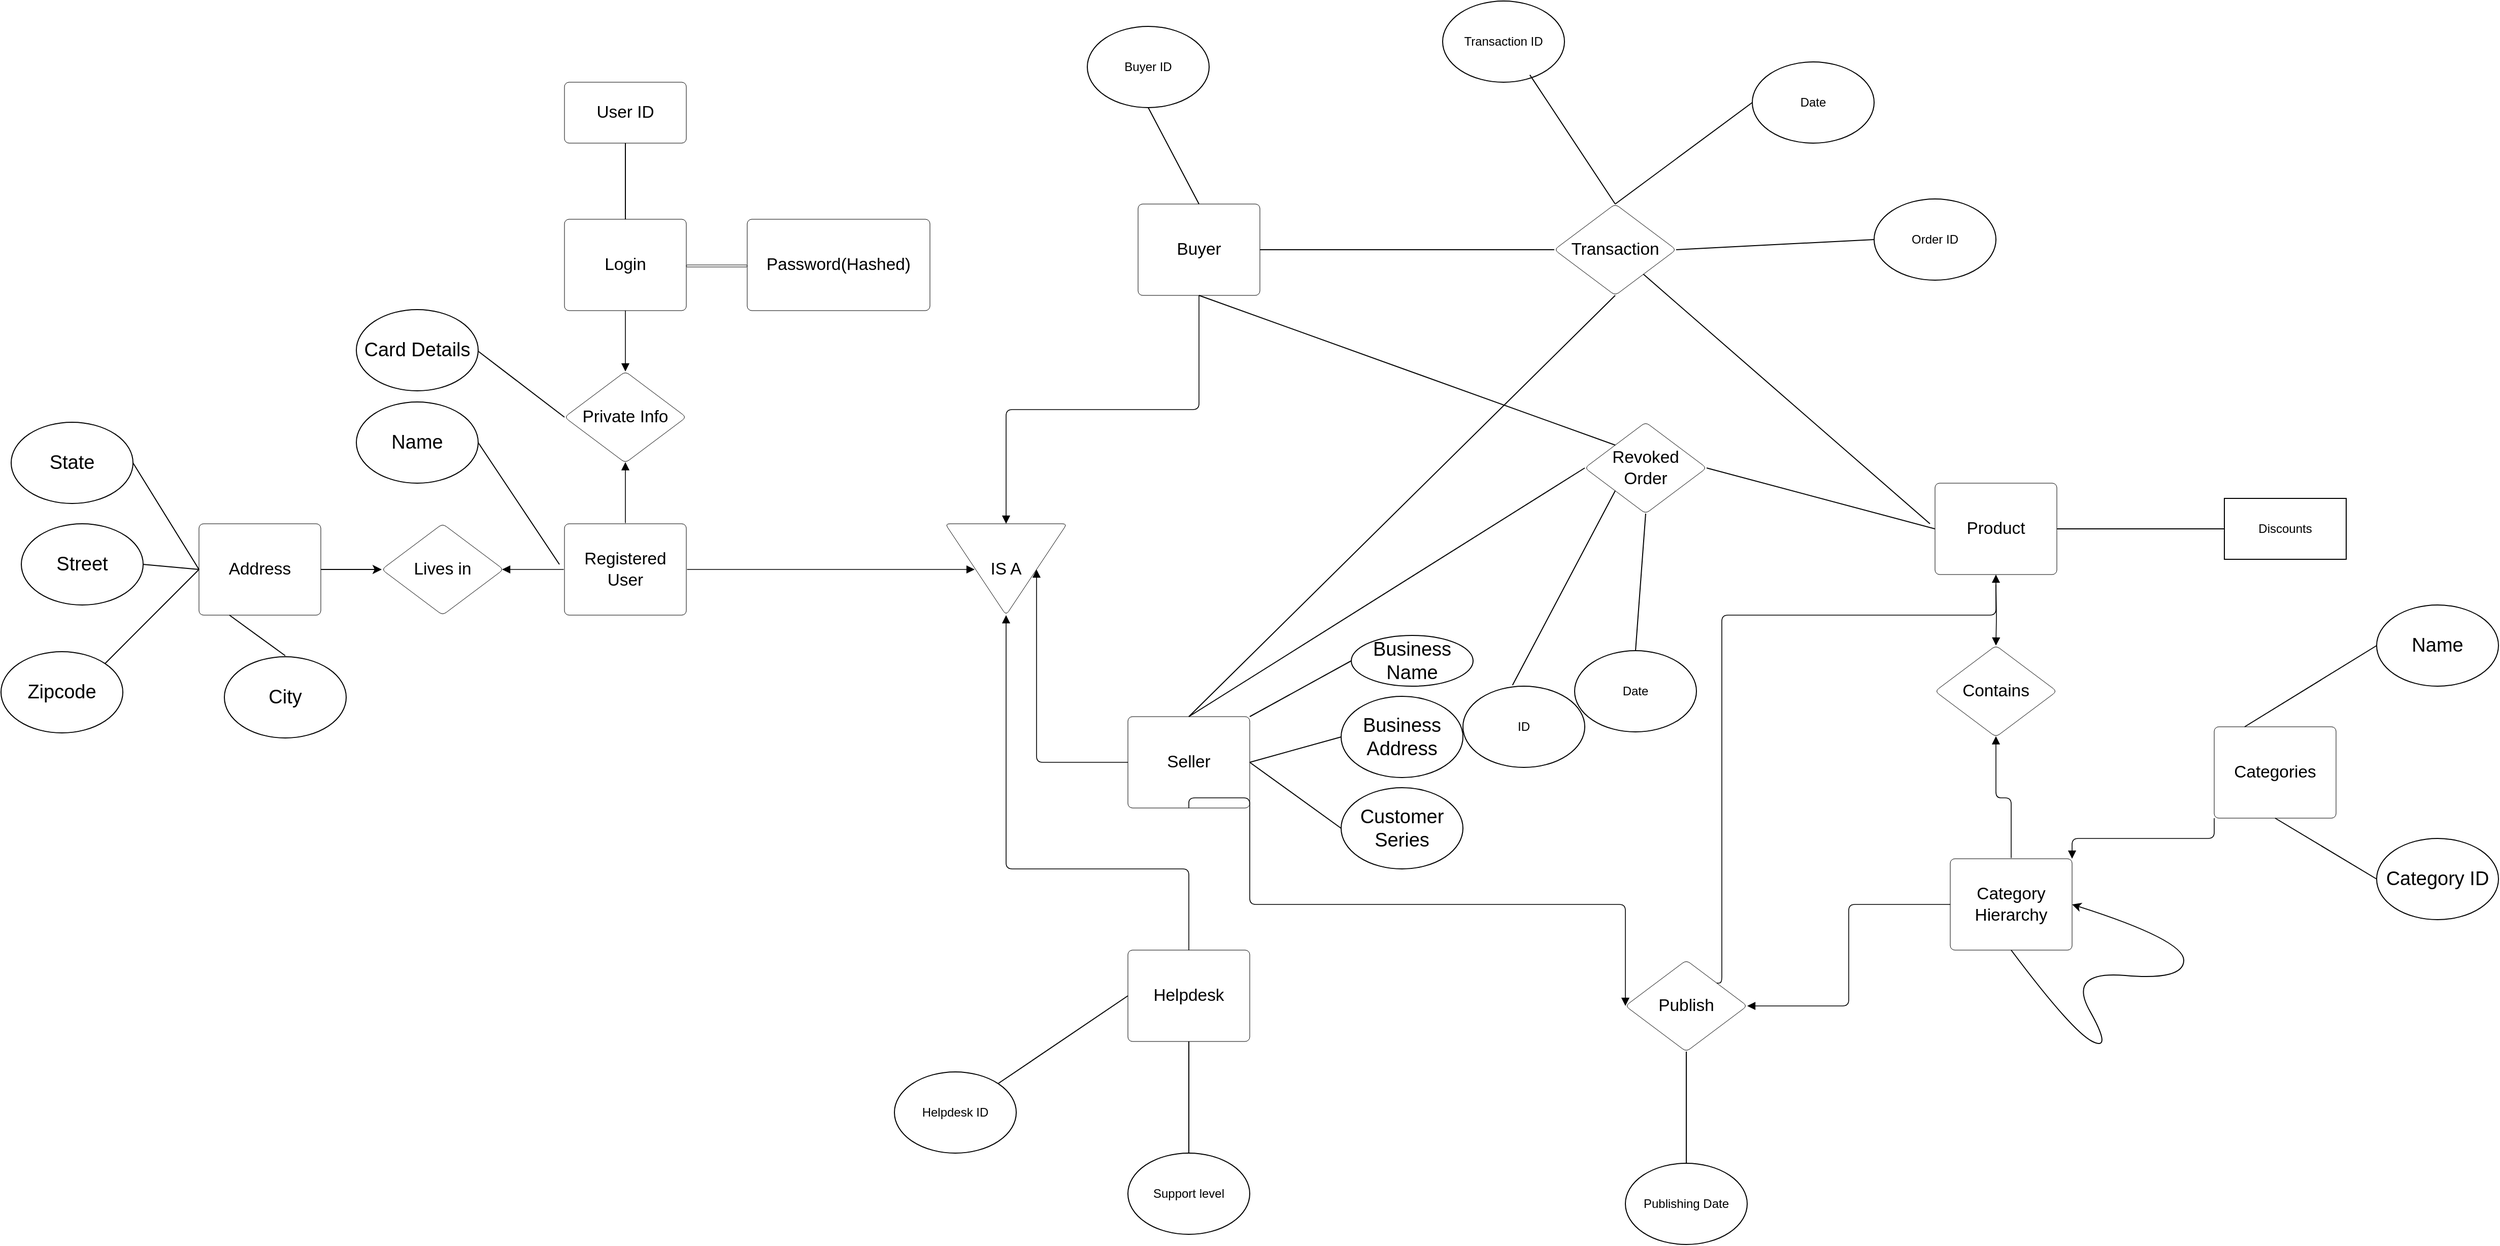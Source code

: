 <mxfile version="26.0.16">
  <diagram id="R2lEEEUBdFMjLlhIrx00" name="Page-1">
    <mxGraphModel dx="2902" dy="2342" grid="1" gridSize="10" guides="1" tooltips="1" connect="1" arrows="1" fold="1" page="1" pageScale="1" pageWidth="850" pageHeight="1100" math="0" shadow="0" extFonts="Permanent Marker^https://fonts.googleapis.com/css?family=Permanent+Marker">
      <root>
        <mxCell id="0" />
        <mxCell id="1" parent="0" />
        <mxCell id="E6jkqPbQKa4cJhccXn8V-61" value="Registered User" style="html=1;overflow=block;blockSpacing=1;whiteSpace=wrap;fontSize=16.7;spacing=9;rounded=1;absoluteArcSize=1;arcSize=9;strokeWidth=NaN;lucidId=gRqY9Qkse681;labelBackgroundColor=none;" vertex="1" parent="1">
          <mxGeometry x="165" y="270" width="120" height="90" as="geometry" />
        </mxCell>
        <mxCell id="E6jkqPbQKa4cJhccXn8V-62" value="" style="html=1;jettySize=18;whiteSpace=wrap;fontSize=13;strokeOpacity=100;strokeWidth=0.8;rounded=1;arcSize=12;edgeStyle=orthogonalEdgeStyle;startArrow=none;endArrow=block;endFill=1;exitX=0.5;exitY=-0.008;exitPerimeter=0;entryX=0.5;entryY=0.992;entryPerimeter=0;lucidId=yRqYI1fova_c;fontColor=#FFFFFF;labelBackgroundColor=none;" edge="1" parent="1" source="E6jkqPbQKa4cJhccXn8V-61" target="E6jkqPbQKa4cJhccXn8V-63">
          <mxGeometry width="100" height="100" relative="1" as="geometry">
            <Array as="points" />
          </mxGeometry>
        </mxCell>
        <mxCell id="E6jkqPbQKa4cJhccXn8V-63" value="Private Info" style="html=1;overflow=block;blockSpacing=1;whiteSpace=wrap;rhombus;fontSize=16.7;spacing=9;rounded=1;absoluteArcSize=1;arcSize=9;strokeWidth=NaN;lucidId=yRqYLSJQ5PU0;labelBackgroundColor=none;" vertex="1" parent="1">
          <mxGeometry x="165" y="120" width="120" height="90" as="geometry" />
        </mxCell>
        <mxCell id="E6jkqPbQKa4cJhccXn8V-64" value="" style="html=1;jettySize=18;whiteSpace=wrap;fontSize=13;strokeOpacity=100;strokeWidth=0.8;rounded=1;arcSize=12;edgeStyle=orthogonalEdgeStyle;startArrow=none;endArrow=block;endFill=1;exitX=-0.006;exitY=0.5;exitPerimeter=0;entryX=0.988;entryY=0.5;entryPerimeter=0;lucidId=LRqYkBhPkQIc;fontColor=#FFFFFF;labelBackgroundColor=none;" edge="1" parent="1" source="E6jkqPbQKa4cJhccXn8V-61" target="E6jkqPbQKa4cJhccXn8V-65">
          <mxGeometry width="100" height="100" relative="1" as="geometry">
            <Array as="points" />
          </mxGeometry>
        </mxCell>
        <mxCell id="E6jkqPbQKa4cJhccXn8V-65" value="Lives in" style="html=1;overflow=block;blockSpacing=1;whiteSpace=wrap;rhombus;fontSize=16.7;spacing=9;rounded=1;absoluteArcSize=1;arcSize=9;strokeWidth=NaN;lucidId=LRqY2nMbWc.k;labelBackgroundColor=none;" vertex="1" parent="1">
          <mxGeometry x="-15" y="270" width="120" height="90" as="geometry" />
        </mxCell>
        <mxCell id="E6jkqPbQKa4cJhccXn8V-69" value="Address" style="html=1;overflow=block;blockSpacing=1;whiteSpace=wrap;fontSize=16.7;spacing=9;rounded=1;absoluteArcSize=1;arcSize=9;strokeWidth=NaN;lucidId=RSqY2hOoYwix;labelBackgroundColor=none;" vertex="1" parent="1">
          <mxGeometry x="-195" y="270" width="120" height="90" as="geometry" />
        </mxCell>
        <mxCell id="E6jkqPbQKa4cJhccXn8V-78" value="Login" style="html=1;overflow=block;blockSpacing=1;whiteSpace=wrap;fontSize=16.7;spacing=9;rounded=1;absoluteArcSize=1;arcSize=9;strokeWidth=NaN;lucidId=dUqYwRhcH~zG;labelBackgroundColor=none;" vertex="1" parent="1">
          <mxGeometry x="165" y="-30" width="120" height="90" as="geometry" />
        </mxCell>
        <mxCell id="E6jkqPbQKa4cJhccXn8V-79" value="" style="html=1;jettySize=18;whiteSpace=wrap;fontSize=13;strokeOpacity=100;strokeWidth=0.8;rounded=1;arcSize=12;edgeStyle=orthogonalEdgeStyle;startArrow=none;endArrow=block;endFill=1;exitX=0.5;exitY=1;lucidId=EUqYGTeEbttp;fontColor=#FFFFFF;labelBackgroundColor=none;exitDx=0;exitDy=0;entryX=0.5;entryY=0;entryDx=0;entryDy=0;" edge="1" parent="1" source="E6jkqPbQKa4cJhccXn8V-78" target="E6jkqPbQKa4cJhccXn8V-63">
          <mxGeometry width="100" height="100" relative="1" as="geometry">
            <Array as="points" />
            <mxPoint x="225" y="110" as="targetPoint" />
          </mxGeometry>
        </mxCell>
        <mxCell id="E6jkqPbQKa4cJhccXn8V-83" value="User ID" style="html=1;overflow=block;blockSpacing=1;whiteSpace=wrap;fontSize=16.7;spacing=9;rounded=1;absoluteArcSize=1;arcSize=9;strokeWidth=NaN;lucidId=cVqYwc0zfUg3;labelBackgroundColor=none;" vertex="1" parent="1">
          <mxGeometry x="165" y="-165" width="120" height="60" as="geometry" />
        </mxCell>
        <mxCell id="E6jkqPbQKa4cJhccXn8V-84" value="Password(Hashed)" style="html=1;overflow=block;blockSpacing=1;whiteSpace=wrap;fontSize=16.7;spacing=9;rounded=1;absoluteArcSize=1;arcSize=9;strokeWidth=NaN;lucidId=hVqYxX.KVmiw;labelBackgroundColor=none;" vertex="1" parent="1">
          <mxGeometry x="345" y="-30" width="180" height="90" as="geometry" />
        </mxCell>
        <mxCell id="E6jkqPbQKa4cJhccXn8V-85" value="" style="html=1;overflow=block;blockSpacing=1;whiteSpace=wrap;fontSize=13;spacing=0;rounded=1;absoluteArcSize=1;arcSize=9;strokeWidth=NaN;lucidId=MWqYEDBl9kO_;labelBackgroundColor=none;" vertex="1" parent="1">
          <mxGeometry x="285" y="15" width="60" height="2" as="geometry" />
        </mxCell>
        <mxCell id="E6jkqPbQKa4cJhccXn8V-86" value="" style="html=1;jettySize=18;whiteSpace=wrap;fontSize=13;strokeOpacity=100;strokeWidth=0.8;rounded=1;arcSize=12;edgeStyle=orthogonalEdgeStyle;startArrow=none;endArrow=block;endFill=1;exitX=1.006;exitY=0.5;exitPerimeter=0;entryX=0.242;entryY=0.5;entryPerimeter=0;lucidId=aYqYnv5.vwqL;fontColor=#FFFFFF;labelBackgroundColor=none;" edge="1" parent="1" source="E6jkqPbQKa4cJhccXn8V-61" target="E6jkqPbQKa4cJhccXn8V-87">
          <mxGeometry width="100" height="100" relative="1" as="geometry">
            <Array as="points" />
          </mxGeometry>
        </mxCell>
        <mxCell id="E6jkqPbQKa4cJhccXn8V-87" value="IS A" style="html=1;overflow=block;blockSpacing=1;whiteSpace=wrap;triangle;direction=south;anchorPointDirection=0;fontSize=16.7;spacing=9;rounded=1;absoluteArcSize=1;arcSize=9;strokeWidth=NaN;lucidId=aYqYB_8z1lbE;labelBackgroundColor=none;" vertex="1" parent="1">
          <mxGeometry x="540" y="270" width="120" height="90" as="geometry" />
        </mxCell>
        <mxCell id="E6jkqPbQKa4cJhccXn8V-88" value="" style="html=1;jettySize=18;whiteSpace=wrap;fontSize=13;strokeOpacity=100;strokeWidth=0.8;rounded=1;arcSize=12;edgeStyle=orthogonalEdgeStyle;startArrow=none;endArrow=block;endFill=1;entryX=0.5;entryY=1;lucidId=lYqYbwCCiXf.;fontColor=#FFFFFF;labelBackgroundColor=none;entryDx=0;entryDy=0;exitX=0.5;exitY=0;exitDx=0;exitDy=0;" edge="1" parent="1" source="E6jkqPbQKa4cJhccXn8V-89" target="E6jkqPbQKa4cJhccXn8V-87">
          <mxGeometry width="100" height="100" relative="1" as="geometry">
            <Array as="points">
              <mxPoint x="780" y="610" />
              <mxPoint x="600" y="610" />
            </Array>
            <mxPoint x="540" y="670" as="sourcePoint" />
          </mxGeometry>
        </mxCell>
        <mxCell id="E6jkqPbQKa4cJhccXn8V-89" value="Helpdesk" style="html=1;overflow=block;blockSpacing=1;whiteSpace=wrap;fontSize=16.7;spacing=9;rounded=1;absoluteArcSize=1;arcSize=9;strokeWidth=NaN;lucidId=lYqY2L1.5rSc;labelBackgroundColor=none;" vertex="1" parent="1">
          <mxGeometry x="720" y="690" width="120" height="90" as="geometry" />
        </mxCell>
        <mxCell id="E6jkqPbQKa4cJhccXn8V-90" value="" style="html=1;jettySize=18;whiteSpace=wrap;fontSize=13;strokeOpacity=100;strokeWidth=0.8;rounded=1;arcSize=12;edgeStyle=orthogonalEdgeStyle;startArrow=none;endArrow=block;endFill=1;entryX=1;entryY=0.5;lucidId=nYqYP9XM1~Z7;fontColor=#FFFFFF;labelBackgroundColor=none;entryDx=0;entryDy=0;exitX=0;exitY=0.5;exitDx=0;exitDy=0;" edge="1" parent="1" source="E6jkqPbQKa4cJhccXn8V-91" target="E6jkqPbQKa4cJhccXn8V-87">
          <mxGeometry width="100" height="100" relative="1" as="geometry">
            <Array as="points" />
            <mxPoint x="660" y="520" as="sourcePoint" />
          </mxGeometry>
        </mxCell>
        <mxCell id="E6jkqPbQKa4cJhccXn8V-91" value="Seller" style="html=1;overflow=block;blockSpacing=1;whiteSpace=wrap;fontSize=16.7;spacing=9;rounded=1;absoluteArcSize=1;arcSize=9;strokeWidth=NaN;lucidId=nYqYoQrnCQ-k;labelBackgroundColor=none;" vertex="1" parent="1">
          <mxGeometry x="720" y="460" width="120" height="90" as="geometry" />
        </mxCell>
        <mxCell id="E6jkqPbQKa4cJhccXn8V-92" value="" style="html=1;jettySize=18;whiteSpace=wrap;fontSize=13;strokeOpacity=100;strokeWidth=0.8;rounded=1;arcSize=12;edgeStyle=orthogonalEdgeStyle;startArrow=none;endArrow=block;endFill=1;entryX=0.5;entryY=0;lucidId=oYqYItvIhrHn;fontColor=#FFFFFF;labelBackgroundColor=none;entryDx=0;entryDy=0;exitX=0.5;exitY=1;exitDx=0;exitDy=0;" edge="1" parent="1" source="E6jkqPbQKa4cJhccXn8V-93" target="E6jkqPbQKa4cJhccXn8V-87">
          <mxGeometry width="100" height="100" relative="1" as="geometry">
            <Array as="points" />
            <mxPoint x="650" y="90" as="sourcePoint" />
          </mxGeometry>
        </mxCell>
        <mxCell id="E6jkqPbQKa4cJhccXn8V-93" value="Buyer" style="html=1;overflow=block;blockSpacing=1;whiteSpace=wrap;fontSize=16.7;spacing=9;rounded=1;absoluteArcSize=1;arcSize=9;strokeWidth=NaN;lucidId=oYqY3jGOQ7Ny;labelBackgroundColor=none;" vertex="1" parent="1">
          <mxGeometry x="730" y="-45" width="120" height="90" as="geometry" />
        </mxCell>
        <mxCell id="E6jkqPbQKa4cJhccXn8V-101" value="Transaction" style="html=1;overflow=block;blockSpacing=1;whiteSpace=wrap;rhombus;fontSize=16.7;spacing=9;rounded=1;absoluteArcSize=1;arcSize=9;strokeWidth=NaN;lucidId=QZqYzLfZw0-F;labelBackgroundColor=none;" vertex="1" parent="1">
          <mxGeometry x="1140" y="-45" width="120" height="90" as="geometry" />
        </mxCell>
        <mxCell id="E6jkqPbQKa4cJhccXn8V-105" value="Revoked Order" style="html=1;overflow=block;blockSpacing=1;whiteSpace=wrap;rhombus;fontSize=16.7;spacing=9;rounded=1;absoluteArcSize=1;arcSize=9;strokeWidth=NaN;lucidId=.ZqY.2ZhY5br;labelBackgroundColor=none;" vertex="1" parent="1">
          <mxGeometry x="1170" y="170" width="120" height="90" as="geometry" />
        </mxCell>
        <mxCell id="E6jkqPbQKa4cJhccXn8V-106" value="" style="html=1;jettySize=18;whiteSpace=wrap;fontSize=13;strokeOpacity=100;strokeWidth=0.8;rounded=1;arcSize=12;edgeStyle=orthogonalEdgeStyle;startArrow=none;endArrow=block;endFill=1;exitX=0.5;exitY=1;entryX=0;entryY=0.5;lucidId=A0qYV~RuDArJ;fontColor=#FFFFFF;labelBackgroundColor=none;exitDx=0;exitDy=0;entryDx=0;entryDy=0;" edge="1" parent="1" source="E6jkqPbQKa4cJhccXn8V-91" target="E6jkqPbQKa4cJhccXn8V-107">
          <mxGeometry width="100" height="100" relative="1" as="geometry">
            <Array as="points">
              <mxPoint x="780" y="540" />
              <mxPoint x="840" y="540" />
              <mxPoint x="840" y="645" />
            </Array>
            <mxPoint x="780" y="581.0" as="sourcePoint" />
            <mxPoint x="1275" y="690.0" as="targetPoint" />
          </mxGeometry>
        </mxCell>
        <mxCell id="E6jkqPbQKa4cJhccXn8V-107" value="Publish" style="html=1;overflow=block;blockSpacing=1;whiteSpace=wrap;rhombus;fontSize=16.7;spacing=9;rounded=1;absoluteArcSize=1;arcSize=9;strokeWidth=NaN;lucidId=A0qYmbD64PyA;labelBackgroundColor=none;" vertex="1" parent="1">
          <mxGeometry x="1210" y="700" width="120" height="90" as="geometry" />
        </mxCell>
        <mxCell id="E6jkqPbQKa4cJhccXn8V-109" value="Product" style="html=1;overflow=block;blockSpacing=1;whiteSpace=wrap;fontSize=16.7;spacing=9;rounded=1;absoluteArcSize=1;arcSize=9;strokeWidth=NaN;lucidId=Y0qYCAMnRt-L;labelBackgroundColor=none;" vertex="1" parent="1">
          <mxGeometry x="1515" y="230" width="120" height="90" as="geometry" />
        </mxCell>
        <mxCell id="E6jkqPbQKa4cJhccXn8V-110" value="" style="html=1;jettySize=18;whiteSpace=wrap;fontSize=13;strokeOpacity=100;strokeWidth=0.8;rounded=1;arcSize=12;edgeStyle=orthogonalEdgeStyle;startArrow=none;endArrow=block;endFill=1;entryX=1;entryY=0.5;lucidId=60qYMjgFN~Xl;fontColor=#FFFFFF;labelBackgroundColor=none;entryDx=0;entryDy=0;exitX=0;exitY=0.5;exitDx=0;exitDy=0;" edge="1" parent="1" source="E6jkqPbQKa4cJhccXn8V-111" target="E6jkqPbQKa4cJhccXn8V-107">
          <mxGeometry width="100" height="100" relative="1" as="geometry">
            <Array as="points" />
            <mxPoint x="1430" y="770" as="sourcePoint" />
          </mxGeometry>
        </mxCell>
        <mxCell id="E6jkqPbQKa4cJhccXn8V-111" value="Category Hierarchy" style="html=1;overflow=block;blockSpacing=1;whiteSpace=wrap;fontSize=16.7;spacing=9;rounded=1;absoluteArcSize=1;arcSize=9;strokeWidth=NaN;lucidId=60qYJcSn1ibH;labelBackgroundColor=none;" vertex="1" parent="1">
          <mxGeometry x="1530" y="600" width="120" height="90" as="geometry" />
        </mxCell>
        <mxCell id="E6jkqPbQKa4cJhccXn8V-112" value="" style="html=1;jettySize=18;whiteSpace=wrap;fontSize=13;strokeOpacity=100;strokeWidth=0.8;rounded=1;arcSize=12;edgeStyle=orthogonalEdgeStyle;startArrow=none;endArrow=block;endFill=1;exitX=0.5;exitY=-0.008;exitPerimeter=0;entryX=0.5;entryY=0.992;entryPerimeter=0;lucidId=c1qYmt3CT.yc;fontColor=#FFFFFF;labelBackgroundColor=none;" edge="1" parent="1" source="E6jkqPbQKa4cJhccXn8V-111" target="E6jkqPbQKa4cJhccXn8V-113">
          <mxGeometry width="100" height="100" relative="1" as="geometry">
            <Array as="points" />
          </mxGeometry>
        </mxCell>
        <mxCell id="E6jkqPbQKa4cJhccXn8V-113" value="Contains" style="html=1;overflow=block;blockSpacing=1;whiteSpace=wrap;rhombus;fontSize=16.7;spacing=9;rounded=1;absoluteArcSize=1;arcSize=9;strokeWidth=NaN;lucidId=c1qYdQpgnGai;labelBackgroundColor=none;" vertex="1" parent="1">
          <mxGeometry x="1515" y="390" width="120" height="90" as="geometry" />
        </mxCell>
        <mxCell id="E6jkqPbQKa4cJhccXn8V-114" value="" style="html=1;jettySize=18;whiteSpace=wrap;fontSize=13;strokeOpacity=100;strokeWidth=0.8;rounded=1;arcSize=12;edgeStyle=orthogonalEdgeStyle;startArrow=none;endArrow=block;endFill=1;entryX=0.5;entryY=0;lucidId=h1qYy.CWBZTP;fontColor=#FFFFFF;labelBackgroundColor=none;entryDx=0;entryDy=0;" edge="1" parent="1" target="E6jkqPbQKa4cJhccXn8V-113">
          <mxGeometry width="100" height="100" relative="1" as="geometry">
            <Array as="points" />
            <mxPoint x="1575" y="330" as="sourcePoint" />
          </mxGeometry>
        </mxCell>
        <mxCell id="E6jkqPbQKa4cJhccXn8V-115" value="" style="html=1;jettySize=18;whiteSpace=wrap;fontSize=13;strokeOpacity=100;strokeWidth=0.8;rounded=1;arcSize=12;edgeStyle=orthogonalEdgeStyle;startArrow=none;endArrow=block;endFill=1;entryX=1;entryY=0;lucidId=v1qYLyllkB-g;fontColor=#FFFFFF;labelBackgroundColor=none;entryDx=0;entryDy=0;exitX=0;exitY=1;exitDx=0;exitDy=0;" edge="1" parent="1" source="E6jkqPbQKa4cJhccXn8V-116" target="E6jkqPbQKa4cJhccXn8V-111">
          <mxGeometry width="100" height="100" relative="1" as="geometry">
            <Array as="points" />
            <mxPoint x="1690" y="435" as="sourcePoint" />
          </mxGeometry>
        </mxCell>
        <mxCell id="E6jkqPbQKa4cJhccXn8V-116" value="Categories" style="html=1;overflow=block;blockSpacing=1;whiteSpace=wrap;fontSize=16.7;spacing=9;rounded=1;absoluteArcSize=1;arcSize=9;strokeWidth=NaN;lucidId=v1qYH23R-nWq;labelBackgroundColor=none;" vertex="1" parent="1">
          <mxGeometry x="1790" y="470" width="120" height="90" as="geometry" />
        </mxCell>
        <mxCell id="E6jkqPbQKa4cJhccXn8V-117" value="" style="html=1;jettySize=18;whiteSpace=wrap;fontSize=13;strokeOpacity=100;strokeWidth=0.8;rounded=1;arcSize=12;edgeStyle=orthogonalEdgeStyle;startArrow=none;endArrow=block;endFill=1;exitX=1;exitY=0;lucidId=I1qY8gbBKlzK;fontColor=#FFFFFF;labelBackgroundColor=none;exitDx=0;exitDy=0;entryX=0.5;entryY=1;entryDx=0;entryDy=0;" edge="1" parent="1" source="E6jkqPbQKa4cJhccXn8V-107" target="E6jkqPbQKa4cJhccXn8V-109">
          <mxGeometry width="100" height="100" relative="1" as="geometry">
            <Array as="points">
              <mxPoint x="1305" y="360" />
              <mxPoint x="1575" y="360" />
            </Array>
            <mxPoint x="1350" y="400" as="targetPoint" />
          </mxGeometry>
        </mxCell>
        <mxCell id="E6jkqPbQKa4cJhccXn8V-121" value="" style="endArrow=none;html=1;rounded=0;" edge="1" parent="1" source="E6jkqPbQKa4cJhccXn8V-101">
          <mxGeometry width="50" height="50" relative="1" as="geometry">
            <mxPoint x="1460" y="320" as="sourcePoint" />
            <mxPoint x="1510" y="270" as="targetPoint" />
          </mxGeometry>
        </mxCell>
        <mxCell id="E6jkqPbQKa4cJhccXn8V-122" value="Discounts" style="rounded=0;whiteSpace=wrap;html=1;" vertex="1" parent="1">
          <mxGeometry x="1800" y="245" width="120" height="60" as="geometry" />
        </mxCell>
        <mxCell id="E6jkqPbQKa4cJhccXn8V-123" value="" style="endArrow=none;html=1;rounded=0;entryX=1;entryY=0.5;entryDx=0;entryDy=0;exitX=0;exitY=0.5;exitDx=0;exitDy=0;" edge="1" parent="1" source="E6jkqPbQKa4cJhccXn8V-122" target="E6jkqPbQKa4cJhccXn8V-109">
          <mxGeometry width="50" height="50" relative="1" as="geometry">
            <mxPoint x="1270" y="420" as="sourcePoint" />
            <mxPoint x="1320" y="370" as="targetPoint" />
          </mxGeometry>
        </mxCell>
        <mxCell id="E6jkqPbQKa4cJhccXn8V-125" value="" style="curved=1;endArrow=classic;html=1;rounded=0;exitX=0.5;exitY=1;exitDx=0;exitDy=0;entryX=1;entryY=0.5;entryDx=0;entryDy=0;" edge="1" parent="1" source="E6jkqPbQKa4cJhccXn8V-111" target="E6jkqPbQKa4cJhccXn8V-111">
          <mxGeometry width="50" height="50" relative="1" as="geometry">
            <mxPoint x="1645" y="760" as="sourcePoint" />
            <mxPoint x="1695" y="710" as="targetPoint" />
            <Array as="points">
              <mxPoint x="1650" y="770" />
              <mxPoint x="1690" y="790" />
              <mxPoint x="1645" y="710" />
              <mxPoint x="1760" y="720" />
              <mxPoint x="1760" y="680" />
            </Array>
          </mxGeometry>
        </mxCell>
        <mxCell id="E6jkqPbQKa4cJhccXn8V-127" value="State" style="ellipse;whiteSpace=wrap;html=1;fontSize=19;" vertex="1" parent="1">
          <mxGeometry x="-380" y="170" width="120" height="80" as="geometry" />
        </mxCell>
        <mxCell id="E6jkqPbQKa4cJhccXn8V-129" value="Street" style="ellipse;whiteSpace=wrap;html=1;fontSize=19;" vertex="1" parent="1">
          <mxGeometry x="-370" y="270" width="120" height="80" as="geometry" />
        </mxCell>
        <mxCell id="E6jkqPbQKa4cJhccXn8V-130" value="Zipcode" style="ellipse;whiteSpace=wrap;html=1;fontSize=19;" vertex="1" parent="1">
          <mxGeometry x="-390" y="396" width="120" height="80" as="geometry" />
        </mxCell>
        <mxCell id="E6jkqPbQKa4cJhccXn8V-131" value="City" style="ellipse;whiteSpace=wrap;html=1;fontSize=19;" vertex="1" parent="1">
          <mxGeometry x="-170" y="401" width="120" height="80" as="geometry" />
        </mxCell>
        <mxCell id="E6jkqPbQKa4cJhccXn8V-132" value="Name" style="ellipse;whiteSpace=wrap;html=1;fontSize=19;" vertex="1" parent="1">
          <mxGeometry x="-40" y="150" width="120" height="80" as="geometry" />
        </mxCell>
        <mxCell id="E6jkqPbQKa4cJhccXn8V-134" value="Card Details" style="ellipse;whiteSpace=wrap;html=1;fontSize=19;" vertex="1" parent="1">
          <mxGeometry x="-40" y="59" width="120" height="80" as="geometry" />
        </mxCell>
        <mxCell id="E6jkqPbQKa4cJhccXn8V-136" value="" style="endArrow=none;html=1;rounded=0;entryX=0;entryY=0.5;entryDx=0;entryDy=0;" edge="1" parent="1" target="E6jkqPbQKa4cJhccXn8V-63">
          <mxGeometry width="50" height="50" relative="1" as="geometry">
            <mxPoint x="80" y="100" as="sourcePoint" />
            <mxPoint x="130" y="50" as="targetPoint" />
          </mxGeometry>
        </mxCell>
        <mxCell id="E6jkqPbQKa4cJhccXn8V-138" value="" style="endArrow=none;html=1;rounded=0;entryX=0.5;entryY=0;entryDx=0;entryDy=0;" edge="1" parent="1" source="E6jkqPbQKa4cJhccXn8V-83" target="E6jkqPbQKa4cJhccXn8V-78">
          <mxGeometry width="50" height="50" relative="1" as="geometry">
            <mxPoint x="180" y="10" as="sourcePoint" />
            <mxPoint x="230" y="-40" as="targetPoint" />
          </mxGeometry>
        </mxCell>
        <mxCell id="E6jkqPbQKa4cJhccXn8V-139" value="Customer Series" style="ellipse;whiteSpace=wrap;html=1;fontSize=19;" vertex="1" parent="1">
          <mxGeometry x="930" y="530" width="120" height="80" as="geometry" />
        </mxCell>
        <mxCell id="E6jkqPbQKa4cJhccXn8V-143" value="Business Address" style="ellipse;whiteSpace=wrap;html=1;fontSize=19;" vertex="1" parent="1">
          <mxGeometry x="930" y="440" width="120" height="80" as="geometry" />
        </mxCell>
        <mxCell id="E6jkqPbQKa4cJhccXn8V-144" value="Business Name" style="ellipse;whiteSpace=wrap;html=1;fontSize=19;" vertex="1" parent="1">
          <mxGeometry x="940" y="380" width="120" height="50" as="geometry" />
        </mxCell>
        <mxCell id="E6jkqPbQKa4cJhccXn8V-150" value="Name" style="ellipse;whiteSpace=wrap;html=1;fontSize=19;" vertex="1" parent="1">
          <mxGeometry x="1950" y="350" width="120" height="80" as="geometry" />
        </mxCell>
        <mxCell id="E6jkqPbQKa4cJhccXn8V-151" value="Category ID" style="ellipse;whiteSpace=wrap;html=1;fontSize=19;" vertex="1" parent="1">
          <mxGeometry x="1950" y="580" width="120" height="80" as="geometry" />
        </mxCell>
        <mxCell id="E6jkqPbQKa4cJhccXn8V-153" value="" style="endArrow=none;html=1;rounded=0;entryX=0;entryY=0.5;entryDx=0;entryDy=0;exitX=0.25;exitY=0;exitDx=0;exitDy=0;" edge="1" parent="1" source="E6jkqPbQKa4cJhccXn8V-116" target="E6jkqPbQKa4cJhccXn8V-150">
          <mxGeometry width="50" height="50" relative="1" as="geometry">
            <mxPoint x="1810" y="440" as="sourcePoint" />
            <mxPoint x="1860" y="390" as="targetPoint" />
          </mxGeometry>
        </mxCell>
        <mxCell id="E6jkqPbQKa4cJhccXn8V-154" value="" style="endArrow=none;html=1;rounded=0;exitX=0;exitY=0.5;exitDx=0;exitDy=0;entryX=0.5;entryY=1;entryDx=0;entryDy=0;" edge="1" parent="1" source="E6jkqPbQKa4cJhccXn8V-151" target="E6jkqPbQKa4cJhccXn8V-116">
          <mxGeometry width="50" height="50" relative="1" as="geometry">
            <mxPoint x="1710" y="530" as="sourcePoint" />
            <mxPoint x="1760" y="480" as="targetPoint" />
          </mxGeometry>
        </mxCell>
        <mxCell id="E6jkqPbQKa4cJhccXn8V-155" value="Order ID" style="ellipse;whiteSpace=wrap;html=1;" vertex="1" parent="1">
          <mxGeometry x="1455" y="-50" width="120" height="80" as="geometry" />
        </mxCell>
        <mxCell id="E6jkqPbQKa4cJhccXn8V-156" value="" style="endArrow=none;html=1;rounded=0;entryX=0;entryY=0.5;entryDx=0;entryDy=0;exitX=1;exitY=0.5;exitDx=0;exitDy=0;" edge="1" parent="1" source="E6jkqPbQKa4cJhccXn8V-101" target="E6jkqPbQKa4cJhccXn8V-155">
          <mxGeometry width="50" height="50" relative="1" as="geometry">
            <mxPoint x="1630" as="sourcePoint" />
            <mxPoint x="1680" y="-50" as="targetPoint" />
          </mxGeometry>
        </mxCell>
        <mxCell id="E6jkqPbQKa4cJhccXn8V-159" value="" style="endArrow=none;html=1;rounded=0;exitX=1;exitY=0.5;exitDx=0;exitDy=0;entryX=0;entryY=0.5;entryDx=0;entryDy=0;" edge="1" parent="1" source="E6jkqPbQKa4cJhccXn8V-127" target="E6jkqPbQKa4cJhccXn8V-69">
          <mxGeometry width="50" height="50" relative="1" as="geometry">
            <mxPoint x="440" y="280" as="sourcePoint" />
            <mxPoint x="490" y="230" as="targetPoint" />
          </mxGeometry>
        </mxCell>
        <mxCell id="E6jkqPbQKa4cJhccXn8V-163" value="" style="endArrow=none;html=1;rounded=0;exitX=1;exitY=0.5;exitDx=0;exitDy=0;entryX=0;entryY=0.5;entryDx=0;entryDy=0;" edge="1" parent="1" source="E6jkqPbQKa4cJhccXn8V-129" target="E6jkqPbQKa4cJhccXn8V-69">
          <mxGeometry width="50" height="50" relative="1" as="geometry">
            <mxPoint x="-140" y="280" as="sourcePoint" />
            <mxPoint x="-90" y="230" as="targetPoint" />
          </mxGeometry>
        </mxCell>
        <mxCell id="E6jkqPbQKa4cJhccXn8V-164" value="" style="endArrow=none;html=1;rounded=0;exitX=1;exitY=0;exitDx=0;exitDy=0;entryX=0;entryY=0.5;entryDx=0;entryDy=0;" edge="1" parent="1" source="E6jkqPbQKa4cJhccXn8V-130" target="E6jkqPbQKa4cJhccXn8V-69">
          <mxGeometry width="50" height="50" relative="1" as="geometry">
            <mxPoint x="-140" y="280" as="sourcePoint" />
            <mxPoint x="-90" y="230" as="targetPoint" />
          </mxGeometry>
        </mxCell>
        <mxCell id="E6jkqPbQKa4cJhccXn8V-166" value="" style="endArrow=none;html=1;rounded=0;entryX=0.25;entryY=1;entryDx=0;entryDy=0;" edge="1" parent="1" target="E6jkqPbQKa4cJhccXn8V-69">
          <mxGeometry width="50" height="50" relative="1" as="geometry">
            <mxPoint x="-110" y="400" as="sourcePoint" />
            <mxPoint x="-90" y="230" as="targetPoint" />
          </mxGeometry>
        </mxCell>
        <mxCell id="E6jkqPbQKa4cJhccXn8V-167" value="" style="endArrow=classic;html=1;rounded=0;exitX=1;exitY=0.5;exitDx=0;exitDy=0;entryX=0;entryY=0.5;entryDx=0;entryDy=0;" edge="1" parent="1" source="E6jkqPbQKa4cJhccXn8V-69" target="E6jkqPbQKa4cJhccXn8V-65">
          <mxGeometry width="50" height="50" relative="1" as="geometry">
            <mxPoint x="-140" y="280" as="sourcePoint" />
            <mxPoint x="-90" y="230" as="targetPoint" />
          </mxGeometry>
        </mxCell>
        <mxCell id="E6jkqPbQKa4cJhccXn8V-168" value="" style="endArrow=none;html=1;rounded=0;exitX=1;exitY=0.5;exitDx=0;exitDy=0;" edge="1" parent="1" source="E6jkqPbQKa4cJhccXn8V-132">
          <mxGeometry width="50" height="50" relative="1" as="geometry">
            <mxPoint x="-140" y="280" as="sourcePoint" />
            <mxPoint x="160" y="310" as="targetPoint" />
          </mxGeometry>
        </mxCell>
        <mxCell id="E6jkqPbQKa4cJhccXn8V-170" value="" style="endArrow=none;html=1;rounded=0;exitX=0.5;exitY=0;exitDx=0;exitDy=0;entryX=0;entryY=0.5;entryDx=0;entryDy=0;" edge="1" parent="1" source="E6jkqPbQKa4cJhccXn8V-91" target="E6jkqPbQKa4cJhccXn8V-105">
          <mxGeometry width="50" height="50" relative="1" as="geometry">
            <mxPoint x="1020" y="260" as="sourcePoint" />
            <mxPoint x="1070" y="210" as="targetPoint" />
          </mxGeometry>
        </mxCell>
        <mxCell id="E6jkqPbQKa4cJhccXn8V-172" value="" style="endArrow=none;html=1;rounded=0;entryX=0;entryY=0.5;entryDx=0;entryDy=0;exitX=1;exitY=0;exitDx=0;exitDy=0;" edge="1" parent="1" source="E6jkqPbQKa4cJhccXn8V-91" target="E6jkqPbQKa4cJhccXn8V-144">
          <mxGeometry width="50" height="50" relative="1" as="geometry">
            <mxPoint x="840" y="450" as="sourcePoint" />
            <mxPoint x="1070" y="210" as="targetPoint" />
          </mxGeometry>
        </mxCell>
        <mxCell id="E6jkqPbQKa4cJhccXn8V-173" value="" style="endArrow=none;html=1;rounded=0;exitX=1;exitY=0.5;exitDx=0;exitDy=0;entryX=0;entryY=0.5;entryDx=0;entryDy=0;" edge="1" parent="1" source="E6jkqPbQKa4cJhccXn8V-91" target="E6jkqPbQKa4cJhccXn8V-143">
          <mxGeometry width="50" height="50" relative="1" as="geometry">
            <mxPoint x="1020" y="260" as="sourcePoint" />
            <mxPoint x="1070" y="210" as="targetPoint" />
          </mxGeometry>
        </mxCell>
        <mxCell id="E6jkqPbQKa4cJhccXn8V-174" value="" style="endArrow=none;html=1;rounded=0;exitX=1;exitY=0.5;exitDx=0;exitDy=0;entryX=0;entryY=0.5;entryDx=0;entryDy=0;" edge="1" parent="1" source="E6jkqPbQKa4cJhccXn8V-91" target="E6jkqPbQKa4cJhccXn8V-139">
          <mxGeometry width="50" height="50" relative="1" as="geometry">
            <mxPoint x="1020" y="260" as="sourcePoint" />
            <mxPoint x="1070" y="210" as="targetPoint" />
          </mxGeometry>
        </mxCell>
        <mxCell id="E6jkqPbQKa4cJhccXn8V-175" value="" style="endArrow=none;html=1;rounded=0;entryX=0.5;entryY=1;entryDx=0;entryDy=0;exitX=0;exitY=0;exitDx=0;exitDy=0;" edge="1" parent="1" source="E6jkqPbQKa4cJhccXn8V-105" target="E6jkqPbQKa4cJhccXn8V-93">
          <mxGeometry width="50" height="50" relative="1" as="geometry">
            <mxPoint x="1020" y="260" as="sourcePoint" />
            <mxPoint x="1070" y="210" as="targetPoint" />
          </mxGeometry>
        </mxCell>
        <mxCell id="E6jkqPbQKa4cJhccXn8V-176" value="" style="endArrow=none;html=1;rounded=0;entryX=0;entryY=0.5;entryDx=0;entryDy=0;" edge="1" parent="1" source="E6jkqPbQKa4cJhccXn8V-93" target="E6jkqPbQKa4cJhccXn8V-101">
          <mxGeometry width="50" height="50" relative="1" as="geometry">
            <mxPoint x="860" as="sourcePoint" />
            <mxPoint x="1070" y="210" as="targetPoint" />
          </mxGeometry>
        </mxCell>
        <mxCell id="E6jkqPbQKa4cJhccXn8V-179" value="" style="endArrow=none;html=1;rounded=0;exitX=1;exitY=0.5;exitDx=0;exitDy=0;entryX=0;entryY=0.5;entryDx=0;entryDy=0;" edge="1" parent="1" source="E6jkqPbQKa4cJhccXn8V-105" target="E6jkqPbQKa4cJhccXn8V-109">
          <mxGeometry width="50" height="50" relative="1" as="geometry">
            <mxPoint x="1620" y="410" as="sourcePoint" />
            <mxPoint x="1670" y="360" as="targetPoint" />
          </mxGeometry>
        </mxCell>
        <mxCell id="E6jkqPbQKa4cJhccXn8V-180" value="" style="endArrow=none;html=1;rounded=0;exitX=0.5;exitY=0;exitDx=0;exitDy=0;entryX=0;entryY=0.5;entryDx=0;entryDy=0;" edge="1" parent="1" source="E6jkqPbQKa4cJhccXn8V-101" target="E6jkqPbQKa4cJhccXn8V-181">
          <mxGeometry width="50" height="50" relative="1" as="geometry">
            <mxPoint x="1190" y="-70" as="sourcePoint" />
            <mxPoint x="1240" y="-120" as="targetPoint" />
          </mxGeometry>
        </mxCell>
        <mxCell id="E6jkqPbQKa4cJhccXn8V-181" value="Date" style="ellipse;whiteSpace=wrap;html=1;" vertex="1" parent="1">
          <mxGeometry x="1335" y="-185" width="120" height="80" as="geometry" />
        </mxCell>
        <mxCell id="E6jkqPbQKa4cJhccXn8V-182" value="Transaction ID" style="ellipse;whiteSpace=wrap;html=1;" vertex="1" parent="1">
          <mxGeometry x="1030" y="-245" width="120" height="80" as="geometry" />
        </mxCell>
        <mxCell id="E6jkqPbQKa4cJhccXn8V-183" value="" style="endArrow=none;html=1;rounded=0;entryX=0.5;entryY=0;entryDx=0;entryDy=0;exitX=0.716;exitY=0.91;exitDx=0;exitDy=0;exitPerimeter=0;" edge="1" parent="1" source="E6jkqPbQKa4cJhccXn8V-182" target="E6jkqPbQKa4cJhccXn8V-101">
          <mxGeometry width="50" height="50" relative="1" as="geometry">
            <mxPoint x="1050" y="-60" as="sourcePoint" />
            <mxPoint x="1100" y="-110" as="targetPoint" />
          </mxGeometry>
        </mxCell>
        <mxCell id="E6jkqPbQKa4cJhccXn8V-184" value="" style="endArrow=none;html=1;rounded=0;exitX=0.5;exitY=0;exitDx=0;exitDy=0;entryX=0.5;entryY=1;entryDx=0;entryDy=0;" edge="1" parent="1" source="E6jkqPbQKa4cJhccXn8V-91" target="E6jkqPbQKa4cJhccXn8V-101">
          <mxGeometry width="50" height="50" relative="1" as="geometry">
            <mxPoint x="1110" y="290" as="sourcePoint" />
            <mxPoint x="1160" y="240" as="targetPoint" />
          </mxGeometry>
        </mxCell>
        <mxCell id="E6jkqPbQKa4cJhccXn8V-185" value="Date" style="ellipse;whiteSpace=wrap;html=1;" vertex="1" parent="1">
          <mxGeometry x="1160" y="395" width="120" height="80" as="geometry" />
        </mxCell>
        <mxCell id="E6jkqPbQKa4cJhccXn8V-186" value="" style="endArrow=none;html=1;rounded=0;entryX=0.5;entryY=1;entryDx=0;entryDy=0;exitX=0.5;exitY=0;exitDx=0;exitDy=0;" edge="1" parent="1" source="E6jkqPbQKa4cJhccXn8V-185" target="E6jkqPbQKa4cJhccXn8V-105">
          <mxGeometry width="50" height="50" relative="1" as="geometry">
            <mxPoint x="1100" y="370" as="sourcePoint" />
            <mxPoint x="1150" y="320" as="targetPoint" />
          </mxGeometry>
        </mxCell>
        <mxCell id="E6jkqPbQKa4cJhccXn8V-187" value="ID" style="ellipse;whiteSpace=wrap;html=1;" vertex="1" parent="1">
          <mxGeometry x="1050" y="430" width="120" height="80" as="geometry" />
        </mxCell>
        <mxCell id="E6jkqPbQKa4cJhccXn8V-188" value="" style="endArrow=none;html=1;rounded=0;exitX=0.407;exitY=-0.012;exitDx=0;exitDy=0;exitPerimeter=0;entryX=0;entryY=1;entryDx=0;entryDy=0;" edge="1" parent="1" source="E6jkqPbQKa4cJhccXn8V-187" target="E6jkqPbQKa4cJhccXn8V-105">
          <mxGeometry width="50" height="50" relative="1" as="geometry">
            <mxPoint x="1120" y="310" as="sourcePoint" />
            <mxPoint x="1160" y="310" as="targetPoint" />
          </mxGeometry>
        </mxCell>
        <mxCell id="E6jkqPbQKa4cJhccXn8V-189" value="Publishing Date" style="ellipse;whiteSpace=wrap;html=1;" vertex="1" parent="1">
          <mxGeometry x="1210" y="900" width="120" height="80" as="geometry" />
        </mxCell>
        <mxCell id="E6jkqPbQKa4cJhccXn8V-190" value="" style="endArrow=none;html=1;rounded=0;entryX=0.5;entryY=1;entryDx=0;entryDy=0;exitX=0.5;exitY=0;exitDx=0;exitDy=0;" edge="1" parent="1" source="E6jkqPbQKa4cJhccXn8V-189" target="E6jkqPbQKa4cJhccXn8V-107">
          <mxGeometry width="50" height="50" relative="1" as="geometry">
            <mxPoint x="1210" y="760" as="sourcePoint" />
            <mxPoint x="1260" y="710" as="targetPoint" />
          </mxGeometry>
        </mxCell>
        <mxCell id="E6jkqPbQKa4cJhccXn8V-191" value="Support level" style="ellipse;whiteSpace=wrap;html=1;" vertex="1" parent="1">
          <mxGeometry x="720" y="890" width="120" height="80" as="geometry" />
        </mxCell>
        <mxCell id="E6jkqPbQKa4cJhccXn8V-192" value="" style="endArrow=none;html=1;rounded=0;exitX=0.5;exitY=0;exitDx=0;exitDy=0;entryX=0.5;entryY=1;entryDx=0;entryDy=0;" edge="1" parent="1" source="E6jkqPbQKa4cJhccXn8V-191" target="E6jkqPbQKa4cJhccXn8V-89">
          <mxGeometry width="50" height="50" relative="1" as="geometry">
            <mxPoint x="660" y="830" as="sourcePoint" />
            <mxPoint x="710" y="780" as="targetPoint" />
          </mxGeometry>
        </mxCell>
        <mxCell id="E6jkqPbQKa4cJhccXn8V-194" value="Buyer ID" style="ellipse;whiteSpace=wrap;html=1;" vertex="1" parent="1">
          <mxGeometry x="680" y="-220" width="120" height="80" as="geometry" />
        </mxCell>
        <mxCell id="E6jkqPbQKa4cJhccXn8V-196" value="" style="endArrow=none;html=1;rounded=0;entryX=0.5;entryY=1;entryDx=0;entryDy=0;exitX=0.5;exitY=0;exitDx=0;exitDy=0;" edge="1" parent="1" source="E6jkqPbQKa4cJhccXn8V-93" target="E6jkqPbQKa4cJhccXn8V-194">
          <mxGeometry width="50" height="50" relative="1" as="geometry">
            <mxPoint x="720" y="-60" as="sourcePoint" />
            <mxPoint x="770" y="-110" as="targetPoint" />
          </mxGeometry>
        </mxCell>
        <mxCell id="E6jkqPbQKa4cJhccXn8V-197" value="Helpdesk ID" style="ellipse;whiteSpace=wrap;html=1;" vertex="1" parent="1">
          <mxGeometry x="490" y="810" width="120" height="80" as="geometry" />
        </mxCell>
        <mxCell id="E6jkqPbQKa4cJhccXn8V-198" value="" style="endArrow=none;html=1;rounded=0;entryX=0;entryY=0.5;entryDx=0;entryDy=0;" edge="1" parent="1" source="E6jkqPbQKa4cJhccXn8V-197" target="E6jkqPbQKa4cJhccXn8V-89">
          <mxGeometry width="50" height="50" relative="1" as="geometry">
            <mxPoint x="630" y="790" as="sourcePoint" />
            <mxPoint x="680" y="740" as="targetPoint" />
          </mxGeometry>
        </mxCell>
      </root>
    </mxGraphModel>
  </diagram>
</mxfile>
